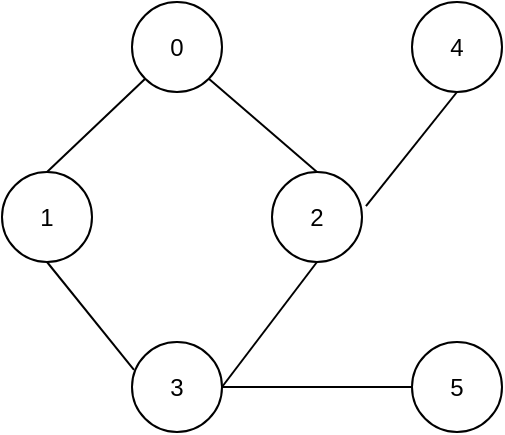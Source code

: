 <mxfile>
    <diagram id="zPwXnKwuevaGGdLuHRgI" name="Page-1">
        <mxGraphModel dx="490" dy="445" grid="1" gridSize="10" guides="1" tooltips="1" connect="1" arrows="1" fold="1" page="1" pageScale="1" pageWidth="850" pageHeight="1100" math="0" shadow="0">
            <root>
                <mxCell id="0"/>
                <mxCell id="1" parent="0"/>
                <mxCell id="2" value="0" style="ellipse;whiteSpace=wrap;html=1;aspect=fixed;" vertex="1" parent="1">
                    <mxGeometry x="440" y="50" width="45" height="45" as="geometry"/>
                </mxCell>
                <mxCell id="3" value="5" style="ellipse;whiteSpace=wrap;html=1;aspect=fixed;" vertex="1" parent="1">
                    <mxGeometry x="580" y="220" width="45" height="45" as="geometry"/>
                </mxCell>
                <mxCell id="4" value="4" style="ellipse;whiteSpace=wrap;html=1;aspect=fixed;" vertex="1" parent="1">
                    <mxGeometry x="580" y="50" width="45" height="45" as="geometry"/>
                </mxCell>
                <mxCell id="5" value="3" style="ellipse;whiteSpace=wrap;html=1;aspect=fixed;" vertex="1" parent="1">
                    <mxGeometry x="440" y="220" width="45" height="45" as="geometry"/>
                </mxCell>
                <mxCell id="6" value="2" style="ellipse;whiteSpace=wrap;html=1;aspect=fixed;" vertex="1" parent="1">
                    <mxGeometry x="510" y="135" width="45" height="45" as="geometry"/>
                </mxCell>
                <mxCell id="7" value="1" style="ellipse;whiteSpace=wrap;html=1;aspect=fixed;" vertex="1" parent="1">
                    <mxGeometry x="375" y="135" width="45" height="45" as="geometry"/>
                </mxCell>
                <mxCell id="14" value="" style="endArrow=none;html=1;exitX=0.5;exitY=0;exitDx=0;exitDy=0;entryX=0;entryY=1;entryDx=0;entryDy=0;" edge="1" parent="1" source="7" target="2">
                    <mxGeometry width="50" height="50" relative="1" as="geometry">
                        <mxPoint x="390" y="260" as="sourcePoint"/>
                        <mxPoint x="440" y="210" as="targetPoint"/>
                    </mxGeometry>
                </mxCell>
                <mxCell id="15" value="" style="endArrow=none;html=1;exitX=0.5;exitY=0;exitDx=0;exitDy=0;entryX=1;entryY=1;entryDx=0;entryDy=0;" edge="1" parent="1" source="6" target="2">
                    <mxGeometry width="50" height="50" relative="1" as="geometry">
                        <mxPoint x="472.5" y="230" as="sourcePoint"/>
                        <mxPoint x="472.5" y="105" as="targetPoint"/>
                    </mxGeometry>
                </mxCell>
                <mxCell id="16" value="" style="endArrow=none;html=1;exitX=0.022;exitY=0.311;exitDx=0;exitDy=0;entryX=0.5;entryY=1;entryDx=0;entryDy=0;exitPerimeter=0;" edge="1" parent="1" source="5" target="7">
                    <mxGeometry width="50" height="50" relative="1" as="geometry">
                        <mxPoint x="482.5" y="240" as="sourcePoint"/>
                        <mxPoint x="482.5" y="115" as="targetPoint"/>
                    </mxGeometry>
                </mxCell>
                <mxCell id="17" value="" style="endArrow=none;html=1;exitX=1;exitY=0.5;exitDx=0;exitDy=0;entryX=0.5;entryY=1;entryDx=0;entryDy=0;" edge="1" parent="1" source="5" target="6">
                    <mxGeometry width="50" height="50" relative="1" as="geometry">
                        <mxPoint x="492.5" y="250" as="sourcePoint"/>
                        <mxPoint x="492.5" y="125" as="targetPoint"/>
                    </mxGeometry>
                </mxCell>
                <mxCell id="18" value="" style="endArrow=none;html=1;exitX=0;exitY=0.5;exitDx=0;exitDy=0;entryX=1;entryY=0.5;entryDx=0;entryDy=0;" edge="1" parent="1" source="3" target="5">
                    <mxGeometry width="50" height="50" relative="1" as="geometry">
                        <mxPoint x="502.5" y="260" as="sourcePoint"/>
                        <mxPoint x="502.5" y="135" as="targetPoint"/>
                    </mxGeometry>
                </mxCell>
                <mxCell id="19" value="" style="endArrow=none;html=1;entryX=0.5;entryY=1;entryDx=0;entryDy=0;exitX=1.044;exitY=0.378;exitDx=0;exitDy=0;exitPerimeter=0;" edge="1" parent="1" source="6" target="4">
                    <mxGeometry width="50" height="50" relative="1" as="geometry">
                        <mxPoint x="390" y="260" as="sourcePoint"/>
                        <mxPoint x="440" y="210" as="targetPoint"/>
                    </mxGeometry>
                </mxCell>
            </root>
        </mxGraphModel>
    </diagram>
</mxfile>